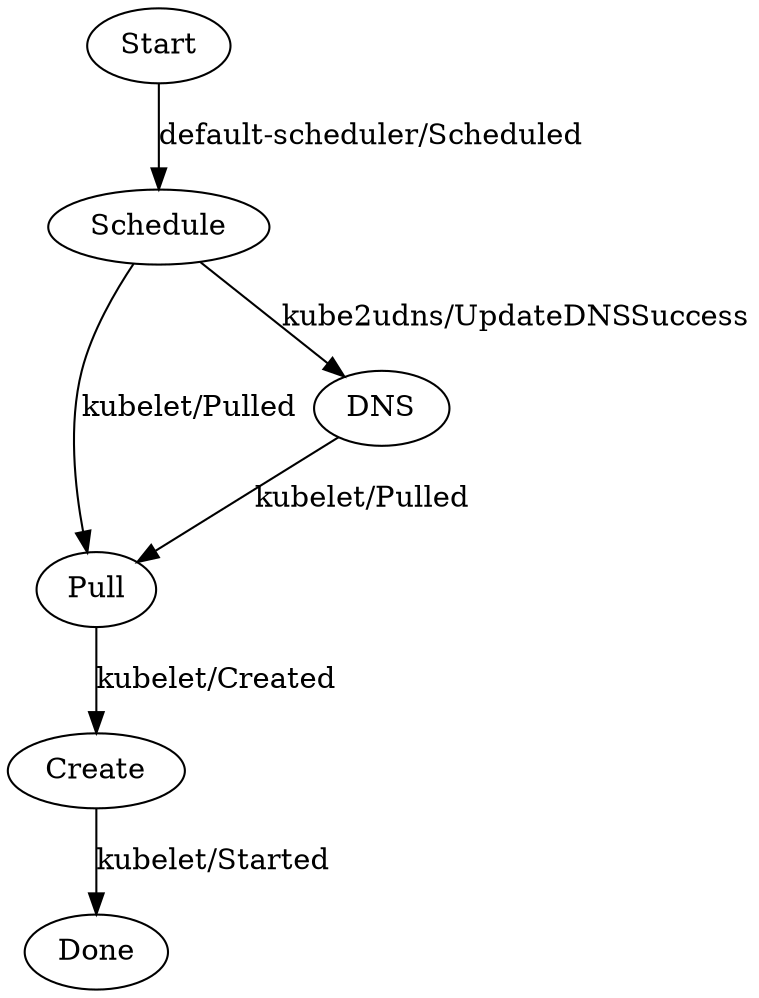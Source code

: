 digraph simplePod {
    "Start" -> "Schedule" [ label = "default-scheduler/Scheduled" ];
    "Schedule" -> "Pull" [ label = "kubelet/Pulled" ];
    "Schedule" -> "DNS" [ label = "kube2udns/UpdateDNSSuccess" ];
    "DNS" -> "Pull" [ label = "kubelet/Pulled" ];
    "Pull" -> "Create" [ label = "kubelet/Created" ];
    "Create" -> "Done" [ label = "kubelet/Started" ];

    "Start";
    "Schedule";
    "Pull";
    "DNS";
    "Create";
    "Done";
}